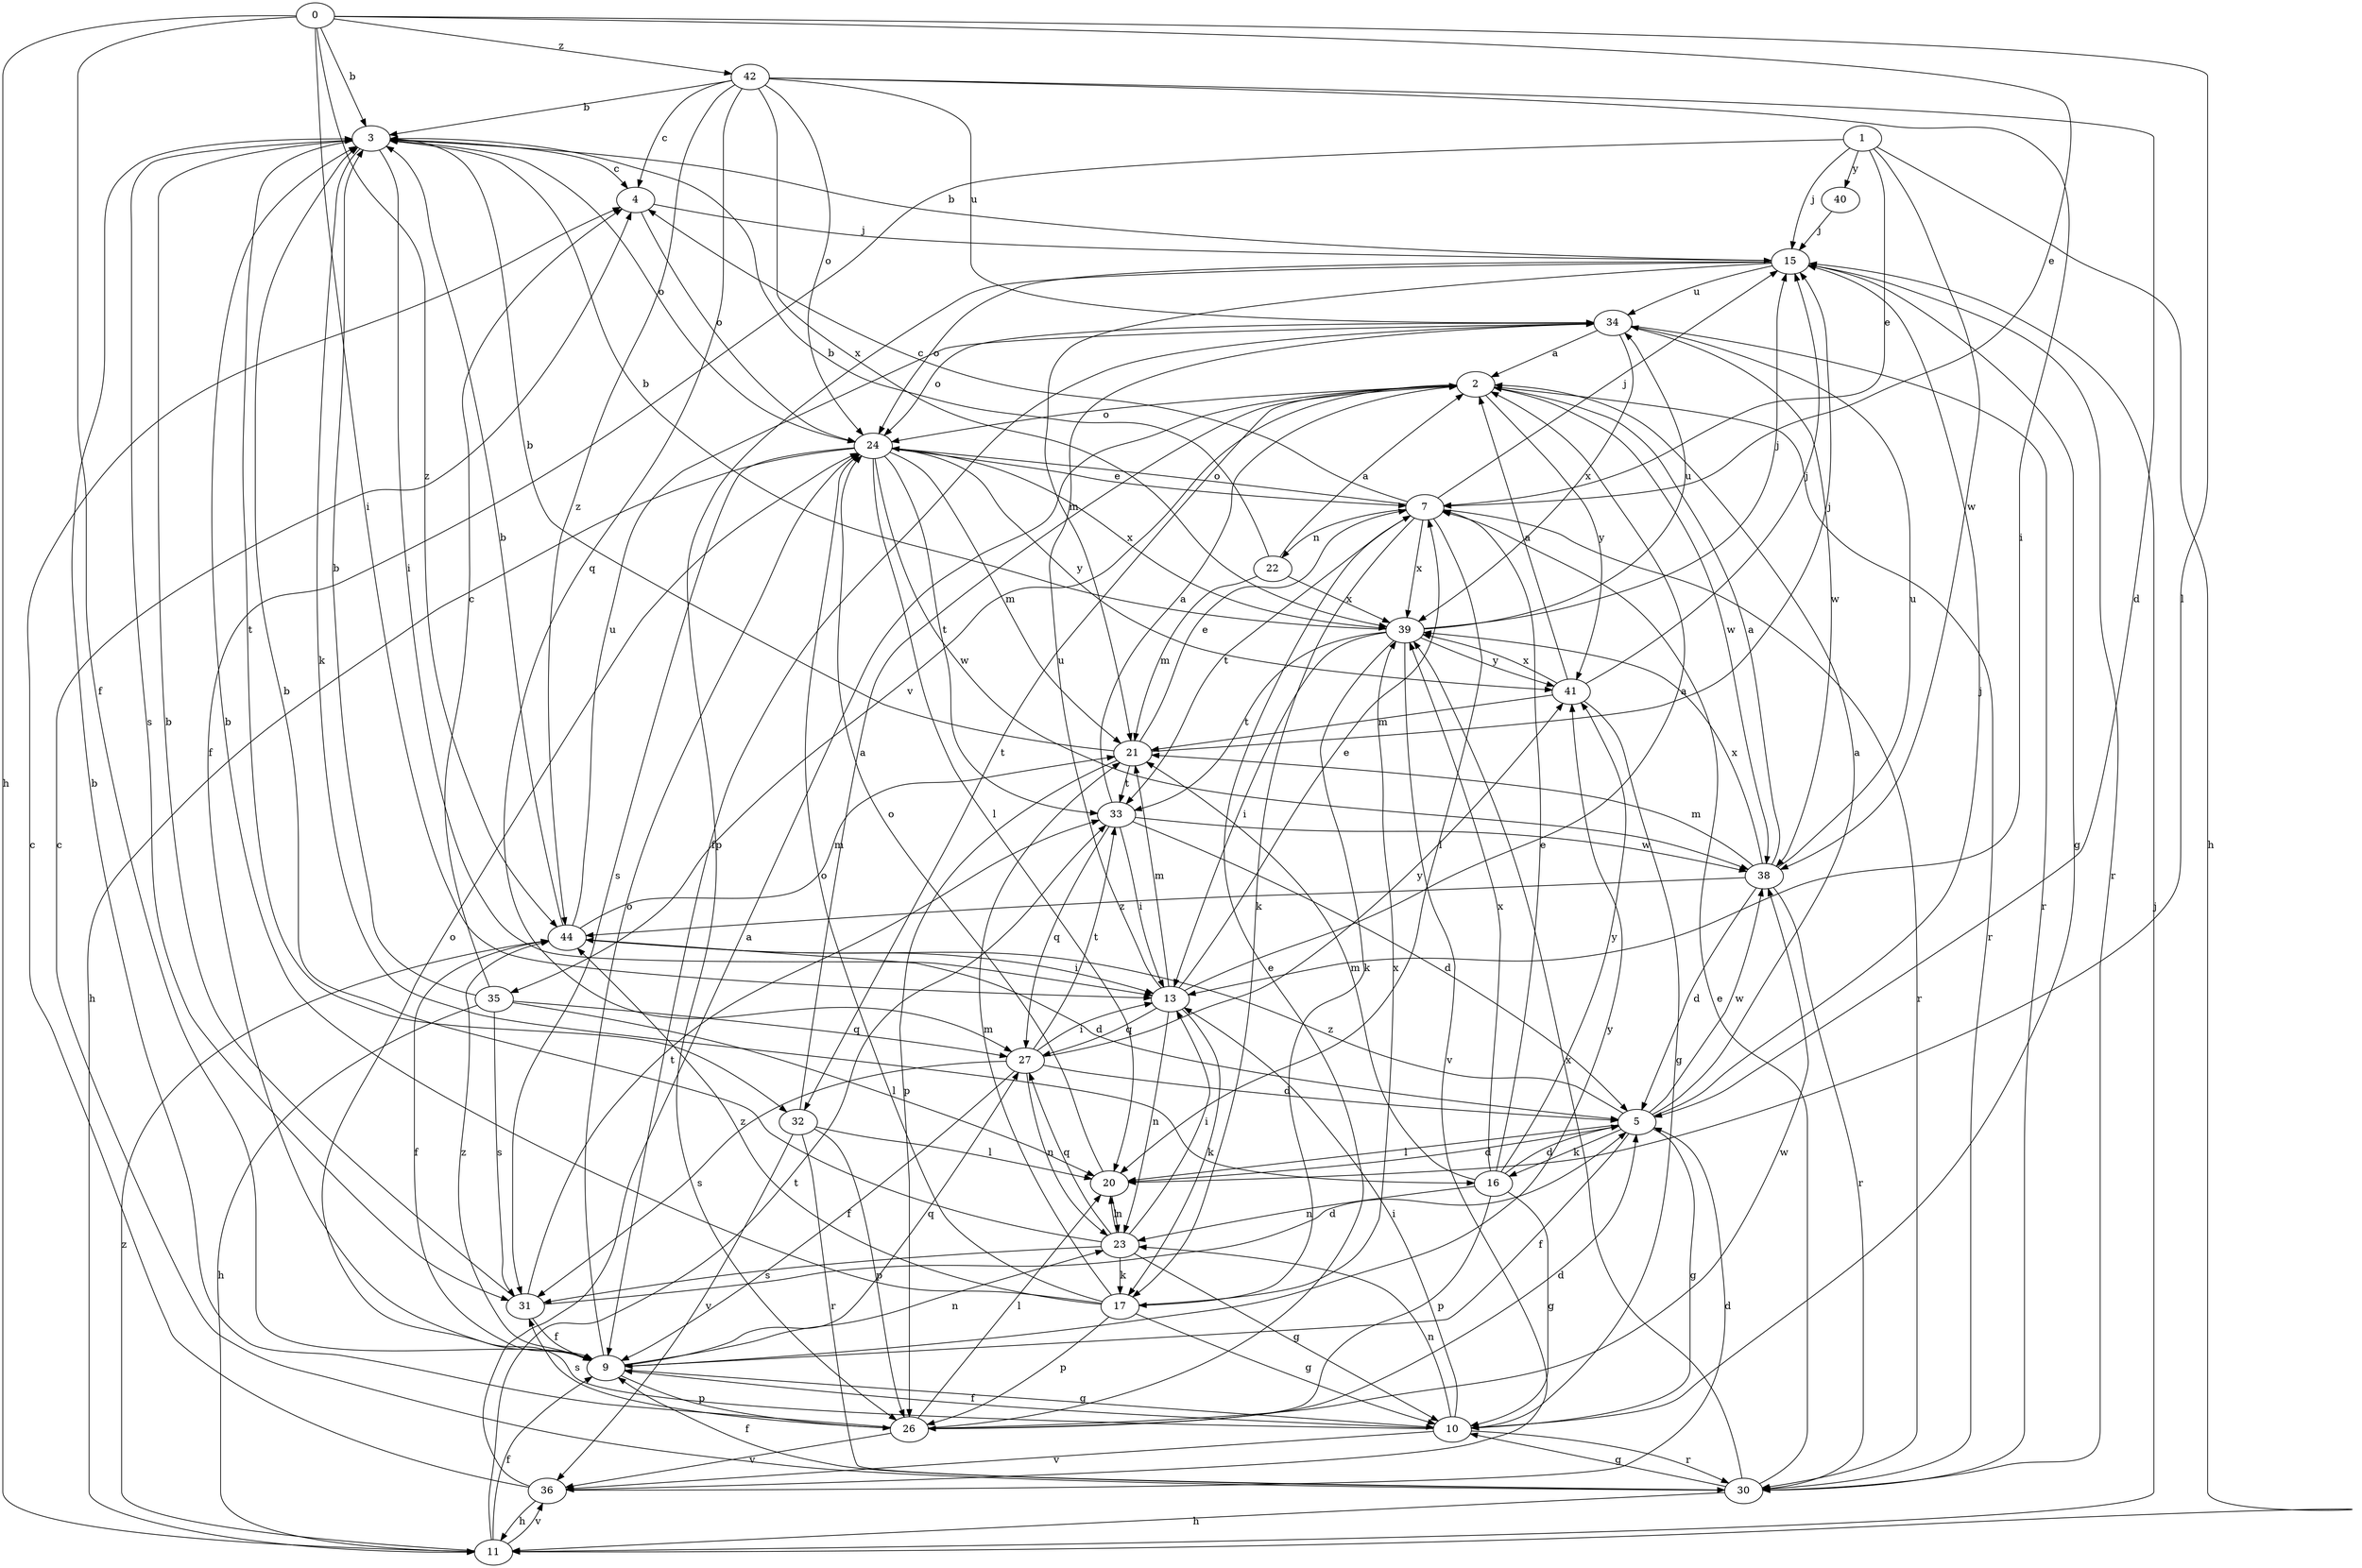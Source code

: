 strict digraph  {
0;
1;
2;
3;
4;
5;
7;
9;
10;
11;
13;
15;
16;
17;
20;
21;
22;
23;
24;
26;
27;
30;
31;
32;
33;
34;
35;
36;
38;
39;
40;
41;
42;
44;
0 -> 3  [label=b];
0 -> 7  [label=e];
0 -> 9  [label=f];
0 -> 11  [label=h];
0 -> 13  [label=i];
0 -> 20  [label=l];
0 -> 42  [label=z];
0 -> 44  [label=z];
1 -> 7  [label=e];
1 -> 9  [label=f];
1 -> 11  [label=h];
1 -> 15  [label=j];
1 -> 38  [label=w];
1 -> 40  [label=y];
2 -> 24  [label=o];
2 -> 30  [label=r];
2 -> 32  [label=t];
2 -> 35  [label=v];
2 -> 38  [label=w];
2 -> 41  [label=y];
3 -> 4  [label=c];
3 -> 13  [label=i];
3 -> 16  [label=k];
3 -> 24  [label=o];
3 -> 31  [label=s];
3 -> 32  [label=t];
4 -> 15  [label=j];
4 -> 24  [label=o];
5 -> 2  [label=a];
5 -> 9  [label=f];
5 -> 10  [label=g];
5 -> 15  [label=j];
5 -> 16  [label=k];
5 -> 20  [label=l];
5 -> 38  [label=w];
5 -> 44  [label=z];
7 -> 4  [label=c];
7 -> 15  [label=j];
7 -> 17  [label=k];
7 -> 20  [label=l];
7 -> 22  [label=n];
7 -> 24  [label=o];
7 -> 30  [label=r];
7 -> 33  [label=t];
7 -> 39  [label=x];
9 -> 10  [label=g];
9 -> 23  [label=n];
9 -> 24  [label=o];
9 -> 26  [label=p];
9 -> 27  [label=q];
9 -> 41  [label=y];
9 -> 44  [label=z];
10 -> 9  [label=f];
10 -> 13  [label=i];
10 -> 23  [label=n];
10 -> 24  [label=o];
10 -> 30  [label=r];
10 -> 36  [label=v];
11 -> 9  [label=f];
11 -> 15  [label=j];
11 -> 33  [label=t];
11 -> 36  [label=v];
11 -> 44  [label=z];
13 -> 2  [label=a];
13 -> 7  [label=e];
13 -> 17  [label=k];
13 -> 21  [label=m];
13 -> 23  [label=n];
13 -> 27  [label=q];
13 -> 34  [label=u];
15 -> 3  [label=b];
15 -> 10  [label=g];
15 -> 21  [label=m];
15 -> 24  [label=o];
15 -> 26  [label=p];
15 -> 30  [label=r];
15 -> 34  [label=u];
16 -> 5  [label=d];
16 -> 7  [label=e];
16 -> 10  [label=g];
16 -> 21  [label=m];
16 -> 23  [label=n];
16 -> 26  [label=p];
16 -> 39  [label=x];
16 -> 41  [label=y];
17 -> 3  [label=b];
17 -> 10  [label=g];
17 -> 21  [label=m];
17 -> 24  [label=o];
17 -> 26  [label=p];
17 -> 39  [label=x];
17 -> 44  [label=z];
20 -> 5  [label=d];
20 -> 23  [label=n];
20 -> 24  [label=o];
21 -> 3  [label=b];
21 -> 7  [label=e];
21 -> 15  [label=j];
21 -> 26  [label=p];
21 -> 33  [label=t];
22 -> 2  [label=a];
22 -> 3  [label=b];
22 -> 21  [label=m];
22 -> 39  [label=x];
23 -> 3  [label=b];
23 -> 10  [label=g];
23 -> 13  [label=i];
23 -> 17  [label=k];
23 -> 20  [label=l];
23 -> 27  [label=q];
23 -> 31  [label=s];
24 -> 7  [label=e];
24 -> 11  [label=h];
24 -> 20  [label=l];
24 -> 21  [label=m];
24 -> 31  [label=s];
24 -> 33  [label=t];
24 -> 38  [label=w];
24 -> 39  [label=x];
24 -> 41  [label=y];
26 -> 3  [label=b];
26 -> 5  [label=d];
26 -> 7  [label=e];
26 -> 20  [label=l];
26 -> 31  [label=s];
26 -> 36  [label=v];
26 -> 38  [label=w];
27 -> 5  [label=d];
27 -> 9  [label=f];
27 -> 13  [label=i];
27 -> 23  [label=n];
27 -> 31  [label=s];
27 -> 33  [label=t];
27 -> 41  [label=y];
30 -> 4  [label=c];
30 -> 7  [label=e];
30 -> 9  [label=f];
30 -> 10  [label=g];
30 -> 11  [label=h];
30 -> 39  [label=x];
31 -> 3  [label=b];
31 -> 5  [label=d];
31 -> 9  [label=f];
31 -> 33  [label=t];
32 -> 2  [label=a];
32 -> 20  [label=l];
32 -> 26  [label=p];
32 -> 30  [label=r];
32 -> 36  [label=v];
33 -> 2  [label=a];
33 -> 5  [label=d];
33 -> 13  [label=i];
33 -> 27  [label=q];
33 -> 38  [label=w];
34 -> 2  [label=a];
34 -> 9  [label=f];
34 -> 24  [label=o];
34 -> 30  [label=r];
34 -> 38  [label=w];
34 -> 39  [label=x];
35 -> 3  [label=b];
35 -> 4  [label=c];
35 -> 11  [label=h];
35 -> 20  [label=l];
35 -> 27  [label=q];
35 -> 31  [label=s];
36 -> 2  [label=a];
36 -> 4  [label=c];
36 -> 5  [label=d];
36 -> 11  [label=h];
38 -> 2  [label=a];
38 -> 5  [label=d];
38 -> 21  [label=m];
38 -> 30  [label=r];
38 -> 34  [label=u];
38 -> 39  [label=x];
38 -> 44  [label=z];
39 -> 3  [label=b];
39 -> 13  [label=i];
39 -> 15  [label=j];
39 -> 17  [label=k];
39 -> 33  [label=t];
39 -> 34  [label=u];
39 -> 36  [label=v];
39 -> 41  [label=y];
40 -> 15  [label=j];
41 -> 2  [label=a];
41 -> 10  [label=g];
41 -> 15  [label=j];
41 -> 21  [label=m];
41 -> 39  [label=x];
42 -> 3  [label=b];
42 -> 4  [label=c];
42 -> 5  [label=d];
42 -> 13  [label=i];
42 -> 24  [label=o];
42 -> 27  [label=q];
42 -> 34  [label=u];
42 -> 39  [label=x];
42 -> 44  [label=z];
44 -> 3  [label=b];
44 -> 5  [label=d];
44 -> 9  [label=f];
44 -> 13  [label=i];
44 -> 21  [label=m];
44 -> 34  [label=u];
}
